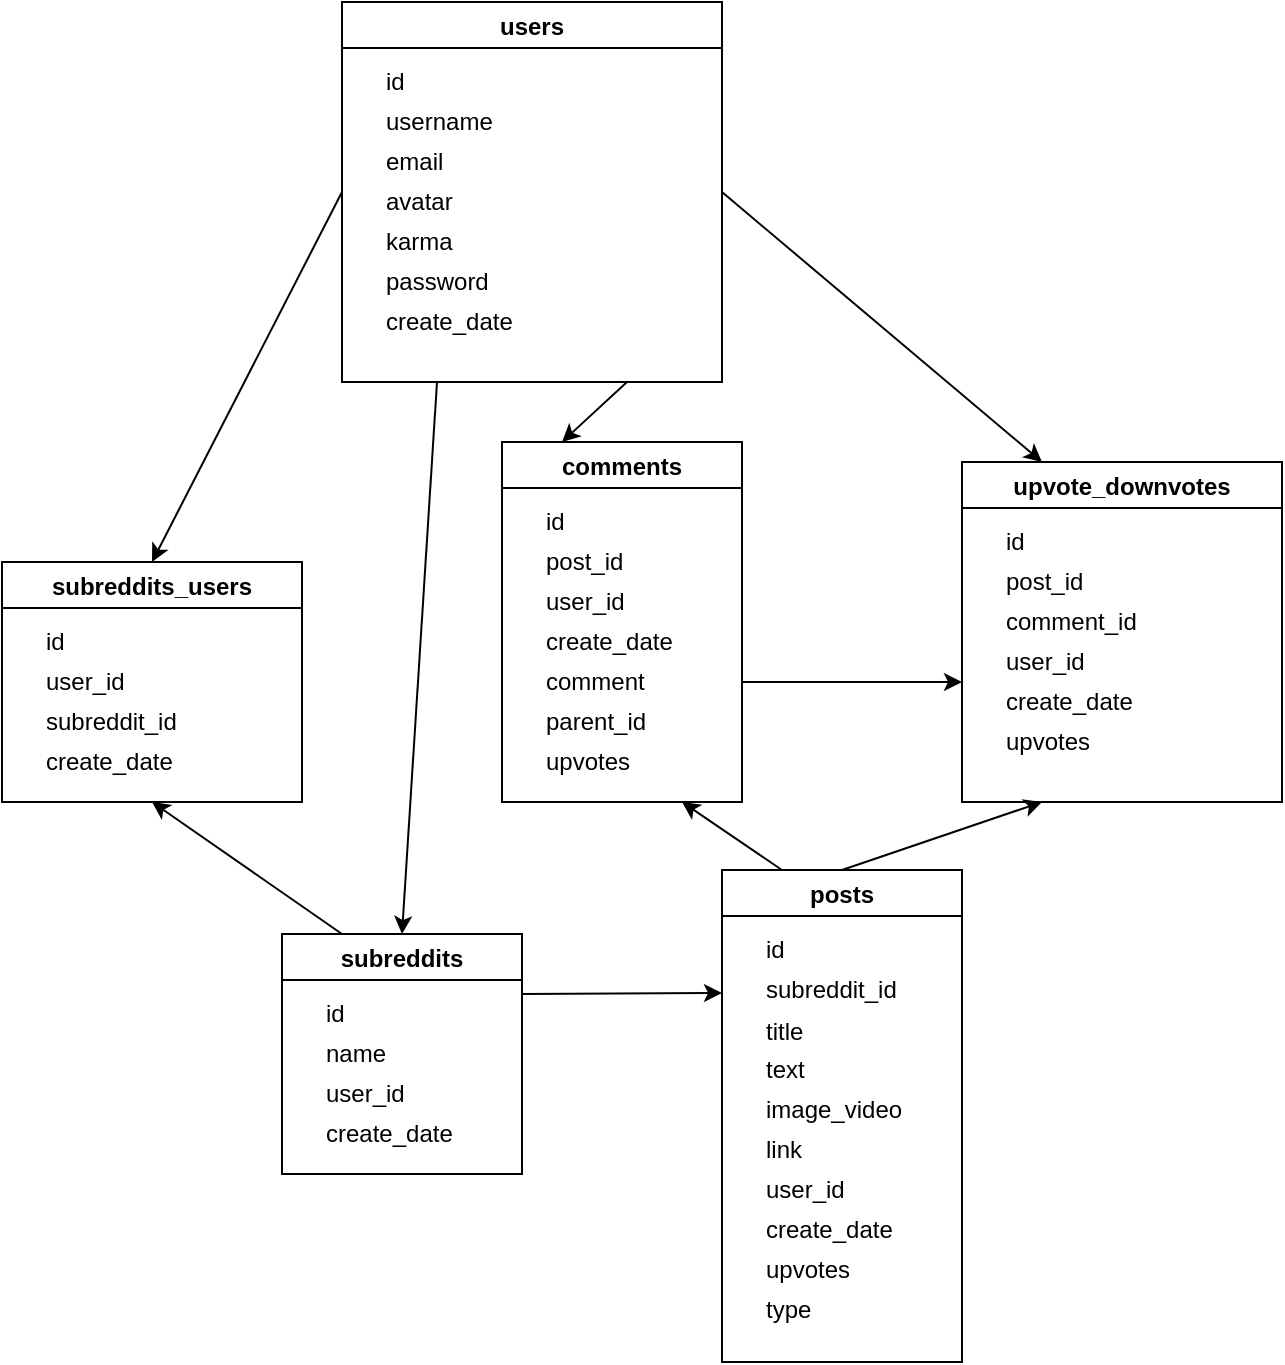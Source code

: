 <mxfile version="13.1.3">
    <diagram id="6hGFLwfOUW9BJ-s0fimq" name="Page-1">
        <mxGraphModel dx="604" dy="468" grid="1" gridSize="10" guides="1" tooltips="1" connect="1" arrows="1" fold="1" page="1" pageScale="1" pageWidth="1654" pageHeight="2336" math="0" shadow="0">
            <root>
                <mxCell id="0"/>
                <mxCell id="1" parent="0"/>
                <mxCell id="4" value="" style="endArrow=classic;html=1;exitX=0.25;exitY=1;exitDx=0;exitDy=0;entryX=0.5;entryY=0;entryDx=0;entryDy=0;" parent="1" source="26" target="35" edge="1">
                    <mxGeometry width="50" height="50" relative="1" as="geometry">
                        <mxPoint x="510" y="860" as="sourcePoint"/>
                        <mxPoint x="370" y="550" as="targetPoint"/>
                    </mxGeometry>
                </mxCell>
                <mxCell id="6" value="" style="endArrow=classic;html=1;entryX=0;entryY=0.25;entryDx=0;entryDy=0;exitX=1;exitY=0.25;exitDx=0;exitDy=0;" parent="1" source="35" target="55" edge="1">
                    <mxGeometry width="50" height="50" relative="1" as="geometry">
                        <mxPoint x="590" y="790" as="sourcePoint"/>
                        <mxPoint x="640" y="740" as="targetPoint"/>
                    </mxGeometry>
                </mxCell>
                <mxCell id="9" value="" style="endArrow=classic;html=1;exitX=0.25;exitY=0;exitDx=0;exitDy=0;entryX=0.75;entryY=1;entryDx=0;entryDy=0;" parent="1" source="55" target="68" edge="1">
                    <mxGeometry width="50" height="50" relative="1" as="geometry">
                        <mxPoint x="590" y="790" as="sourcePoint"/>
                        <mxPoint x="350" y="660" as="targetPoint"/>
                    </mxGeometry>
                </mxCell>
                <mxCell id="10" value="" style="endArrow=classic;html=1;entryX=0.25;entryY=1;entryDx=0;entryDy=0;exitX=0.5;exitY=0;exitDx=0;exitDy=0;" parent="1" source="55" target="76" edge="1">
                    <mxGeometry width="50" height="50" relative="1" as="geometry">
                        <mxPoint x="580" y="650" as="sourcePoint"/>
                        <mxPoint x="640" y="740" as="targetPoint"/>
                    </mxGeometry>
                </mxCell>
                <mxCell id="11" value="" style="endArrow=classic;html=1;entryX=0.25;entryY=0;entryDx=0;entryDy=0;exitX=0.75;exitY=1;exitDx=0;exitDy=0;" parent="1" source="26" target="68" edge="1">
                    <mxGeometry width="50" height="50" relative="1" as="geometry">
                        <mxPoint x="670" y="220" as="sourcePoint"/>
                        <mxPoint x="520" y="300" as="targetPoint"/>
                    </mxGeometry>
                </mxCell>
                <mxCell id="12" value="" style="endArrow=classic;html=1;entryX=0.25;entryY=0;entryDx=0;entryDy=0;exitX=1;exitY=0.5;exitDx=0;exitDy=0;" parent="1" source="26" target="76" edge="1">
                    <mxGeometry width="50" height="50" relative="1" as="geometry">
                        <mxPoint x="590" y="600" as="sourcePoint"/>
                        <mxPoint x="640" y="550" as="targetPoint"/>
                    </mxGeometry>
                </mxCell>
                <mxCell id="14" value="" style="endArrow=classic;html=1;exitX=0.25;exitY=0;exitDx=0;exitDy=0;entryX=0.5;entryY=1;entryDx=0;entryDy=0;" parent="1" source="35" target="42" edge="1">
                    <mxGeometry width="50" height="50" relative="1" as="geometry">
                        <mxPoint x="590" y="600" as="sourcePoint"/>
                        <mxPoint x="260" y="570" as="targetPoint"/>
                    </mxGeometry>
                </mxCell>
                <mxCell id="15" value="" style="endArrow=classic;html=1;exitX=0;exitY=0.5;exitDx=0;exitDy=0;entryX=0.5;entryY=0;entryDx=0;entryDy=0;" parent="1" source="26" target="42" edge="1">
                    <mxGeometry width="50" height="50" relative="1" as="geometry">
                        <mxPoint x="270" y="390" as="sourcePoint"/>
                        <mxPoint x="200" y="430" as="targetPoint"/>
                    </mxGeometry>
                </mxCell>
                <mxCell id="16" value="" style="endArrow=classic;html=1;" parent="1" edge="1">
                    <mxGeometry width="50" height="50" relative="1" as="geometry">
                        <mxPoint x="480" y="490" as="sourcePoint"/>
                        <mxPoint x="590" y="490" as="targetPoint"/>
                    </mxGeometry>
                </mxCell>
                <mxCell id="26" value="users" style="swimlane;" parent="1" vertex="1">
                    <mxGeometry x="280" y="150" width="190" height="190" as="geometry">
                        <mxRectangle x="530" y="330" width="90" height="23" as="alternateBounds"/>
                    </mxGeometry>
                </mxCell>
                <mxCell id="27" value="id" style="text;html=1;strokeColor=none;fillColor=none;align=left;verticalAlign=middle;whiteSpace=wrap;rounded=0;" parent="26" vertex="1">
                    <mxGeometry x="20" y="30" width="40" height="20" as="geometry"/>
                </mxCell>
                <mxCell id="28" value="username" style="text;html=1;strokeColor=none;fillColor=none;align=left;verticalAlign=middle;whiteSpace=wrap;rounded=0;" parent="26" vertex="1">
                    <mxGeometry x="20" y="50" width="170" height="20" as="geometry"/>
                </mxCell>
                <mxCell id="31" value="email" style="text;html=1;strokeColor=none;fillColor=none;align=left;verticalAlign=middle;whiteSpace=wrap;rounded=0;" parent="26" vertex="1">
                    <mxGeometry x="20" y="70" width="170" height="20" as="geometry"/>
                </mxCell>
                <mxCell id="32" value="avatar" style="text;html=1;strokeColor=none;fillColor=none;align=left;verticalAlign=middle;whiteSpace=wrap;rounded=0;" parent="26" vertex="1">
                    <mxGeometry x="20" y="90" width="170" height="20" as="geometry"/>
                </mxCell>
                <mxCell id="33" value="karma" style="text;html=1;strokeColor=none;fillColor=none;align=left;verticalAlign=middle;whiteSpace=wrap;rounded=0;" parent="26" vertex="1">
                    <mxGeometry x="20" y="110" width="170" height="20" as="geometry"/>
                </mxCell>
                <mxCell id="34" value="create_date" style="text;html=1;strokeColor=none;fillColor=none;align=left;verticalAlign=middle;whiteSpace=wrap;rounded=0;" parent="26" vertex="1">
                    <mxGeometry x="20" y="150" width="170" height="20" as="geometry"/>
                </mxCell>
                <mxCell id="87" value="password" style="text;html=1;strokeColor=none;fillColor=none;align=left;verticalAlign=middle;whiteSpace=wrap;rounded=0;" vertex="1" parent="26">
                    <mxGeometry x="20" y="130" width="170" height="20" as="geometry"/>
                </mxCell>
                <mxCell id="35" value="subreddits" style="swimlane;" parent="1" vertex="1">
                    <mxGeometry x="250" y="616" width="120" height="120" as="geometry">
                        <mxRectangle x="530" y="330" width="90" height="23" as="alternateBounds"/>
                    </mxGeometry>
                </mxCell>
                <mxCell id="36" value="id" style="text;html=1;strokeColor=none;fillColor=none;align=left;verticalAlign=middle;whiteSpace=wrap;rounded=0;" parent="35" vertex="1">
                    <mxGeometry x="20" y="30" width="40" height="20" as="geometry"/>
                </mxCell>
                <mxCell id="37" value="name" style="text;html=1;strokeColor=none;fillColor=none;align=left;verticalAlign=middle;whiteSpace=wrap;rounded=0;" parent="35" vertex="1">
                    <mxGeometry x="20" y="50" width="170" height="20" as="geometry"/>
                </mxCell>
                <mxCell id="38" value="user_id" style="text;html=1;strokeColor=none;fillColor=none;align=left;verticalAlign=middle;whiteSpace=wrap;rounded=0;" parent="35" vertex="1">
                    <mxGeometry x="20" y="70" width="170" height="20" as="geometry"/>
                </mxCell>
                <mxCell id="41" value="create_date" style="text;html=1;strokeColor=none;fillColor=none;align=left;verticalAlign=middle;whiteSpace=wrap;rounded=0;" parent="35" vertex="1">
                    <mxGeometry x="20" y="90" width="170" height="20" as="geometry"/>
                </mxCell>
                <mxCell id="42" value="subreddits_users" style="swimlane;" parent="1" vertex="1">
                    <mxGeometry x="110" y="430" width="150" height="120" as="geometry">
                        <mxRectangle x="530" y="330" width="90" height="23" as="alternateBounds"/>
                    </mxGeometry>
                </mxCell>
                <mxCell id="43" value="id" style="text;html=1;strokeColor=none;fillColor=none;align=left;verticalAlign=middle;whiteSpace=wrap;rounded=0;" parent="42" vertex="1">
                    <mxGeometry x="20" y="30" width="40" height="20" as="geometry"/>
                </mxCell>
                <mxCell id="44" value="user_id" style="text;html=1;strokeColor=none;fillColor=none;align=left;verticalAlign=middle;whiteSpace=wrap;rounded=0;" parent="42" vertex="1">
                    <mxGeometry x="20" y="50" width="170" height="20" as="geometry"/>
                </mxCell>
                <mxCell id="45" value="subreddit_id" style="text;html=1;strokeColor=none;fillColor=none;align=left;verticalAlign=middle;whiteSpace=wrap;rounded=0;" parent="42" vertex="1">
                    <mxGeometry x="20" y="70" width="170" height="20" as="geometry"/>
                </mxCell>
                <mxCell id="46" value="create_date" style="text;html=1;strokeColor=none;fillColor=none;align=left;verticalAlign=middle;whiteSpace=wrap;rounded=0;" parent="42" vertex="1">
                    <mxGeometry x="20" y="90" width="170" height="20" as="geometry"/>
                </mxCell>
                <mxCell id="55" value="posts" style="swimlane;" parent="1" vertex="1">
                    <mxGeometry x="470" y="584" width="120" height="246" as="geometry">
                        <mxRectangle x="530" y="330" width="90" height="23" as="alternateBounds"/>
                    </mxGeometry>
                </mxCell>
                <mxCell id="56" value="id" style="text;html=1;strokeColor=none;fillColor=none;align=left;verticalAlign=middle;whiteSpace=wrap;rounded=0;" parent="55" vertex="1">
                    <mxGeometry x="20" y="30" width="40" height="20" as="geometry"/>
                </mxCell>
                <mxCell id="57" value="subreddit_id" style="text;html=1;strokeColor=none;fillColor=none;align=left;verticalAlign=middle;whiteSpace=wrap;rounded=0;" parent="55" vertex="1">
                    <mxGeometry x="20" y="50" width="70" height="20" as="geometry"/>
                </mxCell>
                <mxCell id="58" value="title" style="text;html=1;strokeColor=none;fillColor=none;align=left;verticalAlign=middle;whiteSpace=wrap;rounded=0;" parent="55" vertex="1">
                    <mxGeometry x="20" y="76" width="80" height="10" as="geometry"/>
                </mxCell>
                <mxCell id="59" value="text" style="text;html=1;strokeColor=none;fillColor=none;align=left;verticalAlign=middle;whiteSpace=wrap;rounded=0;" parent="55" vertex="1">
                    <mxGeometry x="20" y="90" width="60" height="20" as="geometry"/>
                </mxCell>
                <mxCell id="62" value="image_video" style="text;html=1;strokeColor=none;fillColor=none;align=left;verticalAlign=middle;whiteSpace=wrap;rounded=0;" parent="55" vertex="1">
                    <mxGeometry x="20" y="110" width="90" height="20" as="geometry"/>
                </mxCell>
                <mxCell id="63" value="link" style="text;html=1;strokeColor=none;fillColor=none;align=left;verticalAlign=middle;whiteSpace=wrap;rounded=0;" parent="55" vertex="1">
                    <mxGeometry x="20" y="130" width="70" height="20" as="geometry"/>
                </mxCell>
                <mxCell id="64" value="user_id" style="text;html=1;strokeColor=none;fillColor=none;align=left;verticalAlign=middle;whiteSpace=wrap;rounded=0;" parent="55" vertex="1">
                    <mxGeometry x="20" y="150" width="80" height="20" as="geometry"/>
                </mxCell>
                <mxCell id="65" value="create_date" style="text;html=1;strokeColor=none;fillColor=none;align=left;verticalAlign=middle;whiteSpace=wrap;rounded=0;" parent="55" vertex="1">
                    <mxGeometry x="20" y="170" width="80" height="20" as="geometry"/>
                </mxCell>
                <mxCell id="66" value="upvotes" style="text;html=1;strokeColor=none;fillColor=none;align=left;verticalAlign=middle;whiteSpace=wrap;rounded=0;" parent="55" vertex="1">
                    <mxGeometry x="20" y="190" width="80" height="20" as="geometry"/>
                </mxCell>
                <mxCell id="84" value="type" style="text;html=1;strokeColor=none;fillColor=none;align=left;verticalAlign=middle;whiteSpace=wrap;rounded=0;" parent="55" vertex="1">
                    <mxGeometry x="20" y="210" width="80" height="20" as="geometry"/>
                </mxCell>
                <mxCell id="68" value="comments" style="swimlane;" parent="1" vertex="1">
                    <mxGeometry x="360" y="370" width="120" height="180" as="geometry">
                        <mxRectangle x="530" y="330" width="90" height="23" as="alternateBounds"/>
                    </mxGeometry>
                </mxCell>
                <mxCell id="69" value="id" style="text;html=1;strokeColor=none;fillColor=none;align=left;verticalAlign=middle;whiteSpace=wrap;rounded=0;" parent="68" vertex="1">
                    <mxGeometry x="20" y="30" width="40" height="20" as="geometry"/>
                </mxCell>
                <mxCell id="70" value="post_id" style="text;html=1;strokeColor=none;fillColor=none;align=left;verticalAlign=middle;whiteSpace=wrap;rounded=0;" parent="68" vertex="1">
                    <mxGeometry x="20" y="50" width="70" height="20" as="geometry"/>
                </mxCell>
                <mxCell id="71" value="user_id" style="text;html=1;strokeColor=none;fillColor=none;align=left;verticalAlign=middle;whiteSpace=wrap;rounded=0;" parent="68" vertex="1">
                    <mxGeometry x="20" y="70" width="60" height="20" as="geometry"/>
                </mxCell>
                <mxCell id="72" value="create_date" style="text;html=1;strokeColor=none;fillColor=none;align=left;verticalAlign=middle;whiteSpace=wrap;rounded=0;" parent="68" vertex="1">
                    <mxGeometry x="20" y="90" width="80" height="20" as="geometry"/>
                </mxCell>
                <mxCell id="73" value="comment" style="text;html=1;strokeColor=none;fillColor=none;align=left;verticalAlign=middle;whiteSpace=wrap;rounded=0;" parent="68" vertex="1">
                    <mxGeometry x="20" y="110" width="70" height="20" as="geometry"/>
                </mxCell>
                <mxCell id="75" value="parent_id" style="text;html=1;strokeColor=none;fillColor=none;align=left;verticalAlign=middle;whiteSpace=wrap;rounded=0;" parent="68" vertex="1">
                    <mxGeometry x="20" y="130" width="70" height="20" as="geometry"/>
                </mxCell>
                <mxCell id="86" value="upvotes" style="text;html=1;strokeColor=none;fillColor=none;align=left;verticalAlign=middle;whiteSpace=wrap;rounded=0;" parent="68" vertex="1">
                    <mxGeometry x="20" y="150" width="70" height="20" as="geometry"/>
                </mxCell>
                <mxCell id="76" value="upvote_downvotes" style="swimlane;startSize=23;" parent="1" vertex="1">
                    <mxGeometry x="590" y="380" width="160" height="170" as="geometry">
                        <mxRectangle x="530" y="330" width="90" height="23" as="alternateBounds"/>
                    </mxGeometry>
                </mxCell>
                <mxCell id="77" value="id" style="text;html=1;strokeColor=none;fillColor=none;align=left;verticalAlign=middle;whiteSpace=wrap;rounded=0;" parent="76" vertex="1">
                    <mxGeometry x="20" y="30" width="40" height="20" as="geometry"/>
                </mxCell>
                <mxCell id="78" value="post_id" style="text;html=1;strokeColor=none;fillColor=none;align=left;verticalAlign=middle;whiteSpace=wrap;rounded=0;" parent="76" vertex="1">
                    <mxGeometry x="20" y="50" width="70" height="20" as="geometry"/>
                </mxCell>
                <mxCell id="79" value="user_id" style="text;html=1;strokeColor=none;fillColor=none;align=left;verticalAlign=middle;whiteSpace=wrap;rounded=0;" parent="76" vertex="1">
                    <mxGeometry x="20" y="90" width="60" height="20" as="geometry"/>
                </mxCell>
                <mxCell id="80" value="create_date" style="text;html=1;strokeColor=none;fillColor=none;align=left;verticalAlign=middle;whiteSpace=wrap;rounded=0;" parent="76" vertex="1">
                    <mxGeometry x="20" y="110" width="80" height="20" as="geometry"/>
                </mxCell>
                <mxCell id="81" value="upvotes" style="text;html=1;strokeColor=none;fillColor=none;align=left;verticalAlign=middle;whiteSpace=wrap;rounded=0;" parent="76" vertex="1">
                    <mxGeometry x="20" y="130" width="70" height="20" as="geometry"/>
                </mxCell>
                <mxCell id="85" value="comment_id" style="text;html=1;strokeColor=none;fillColor=none;align=left;verticalAlign=middle;whiteSpace=wrap;rounded=0;" parent="76" vertex="1">
                    <mxGeometry x="20" y="70" width="70" height="20" as="geometry"/>
                </mxCell>
            </root>
        </mxGraphModel>
    </diagram>
</mxfile>